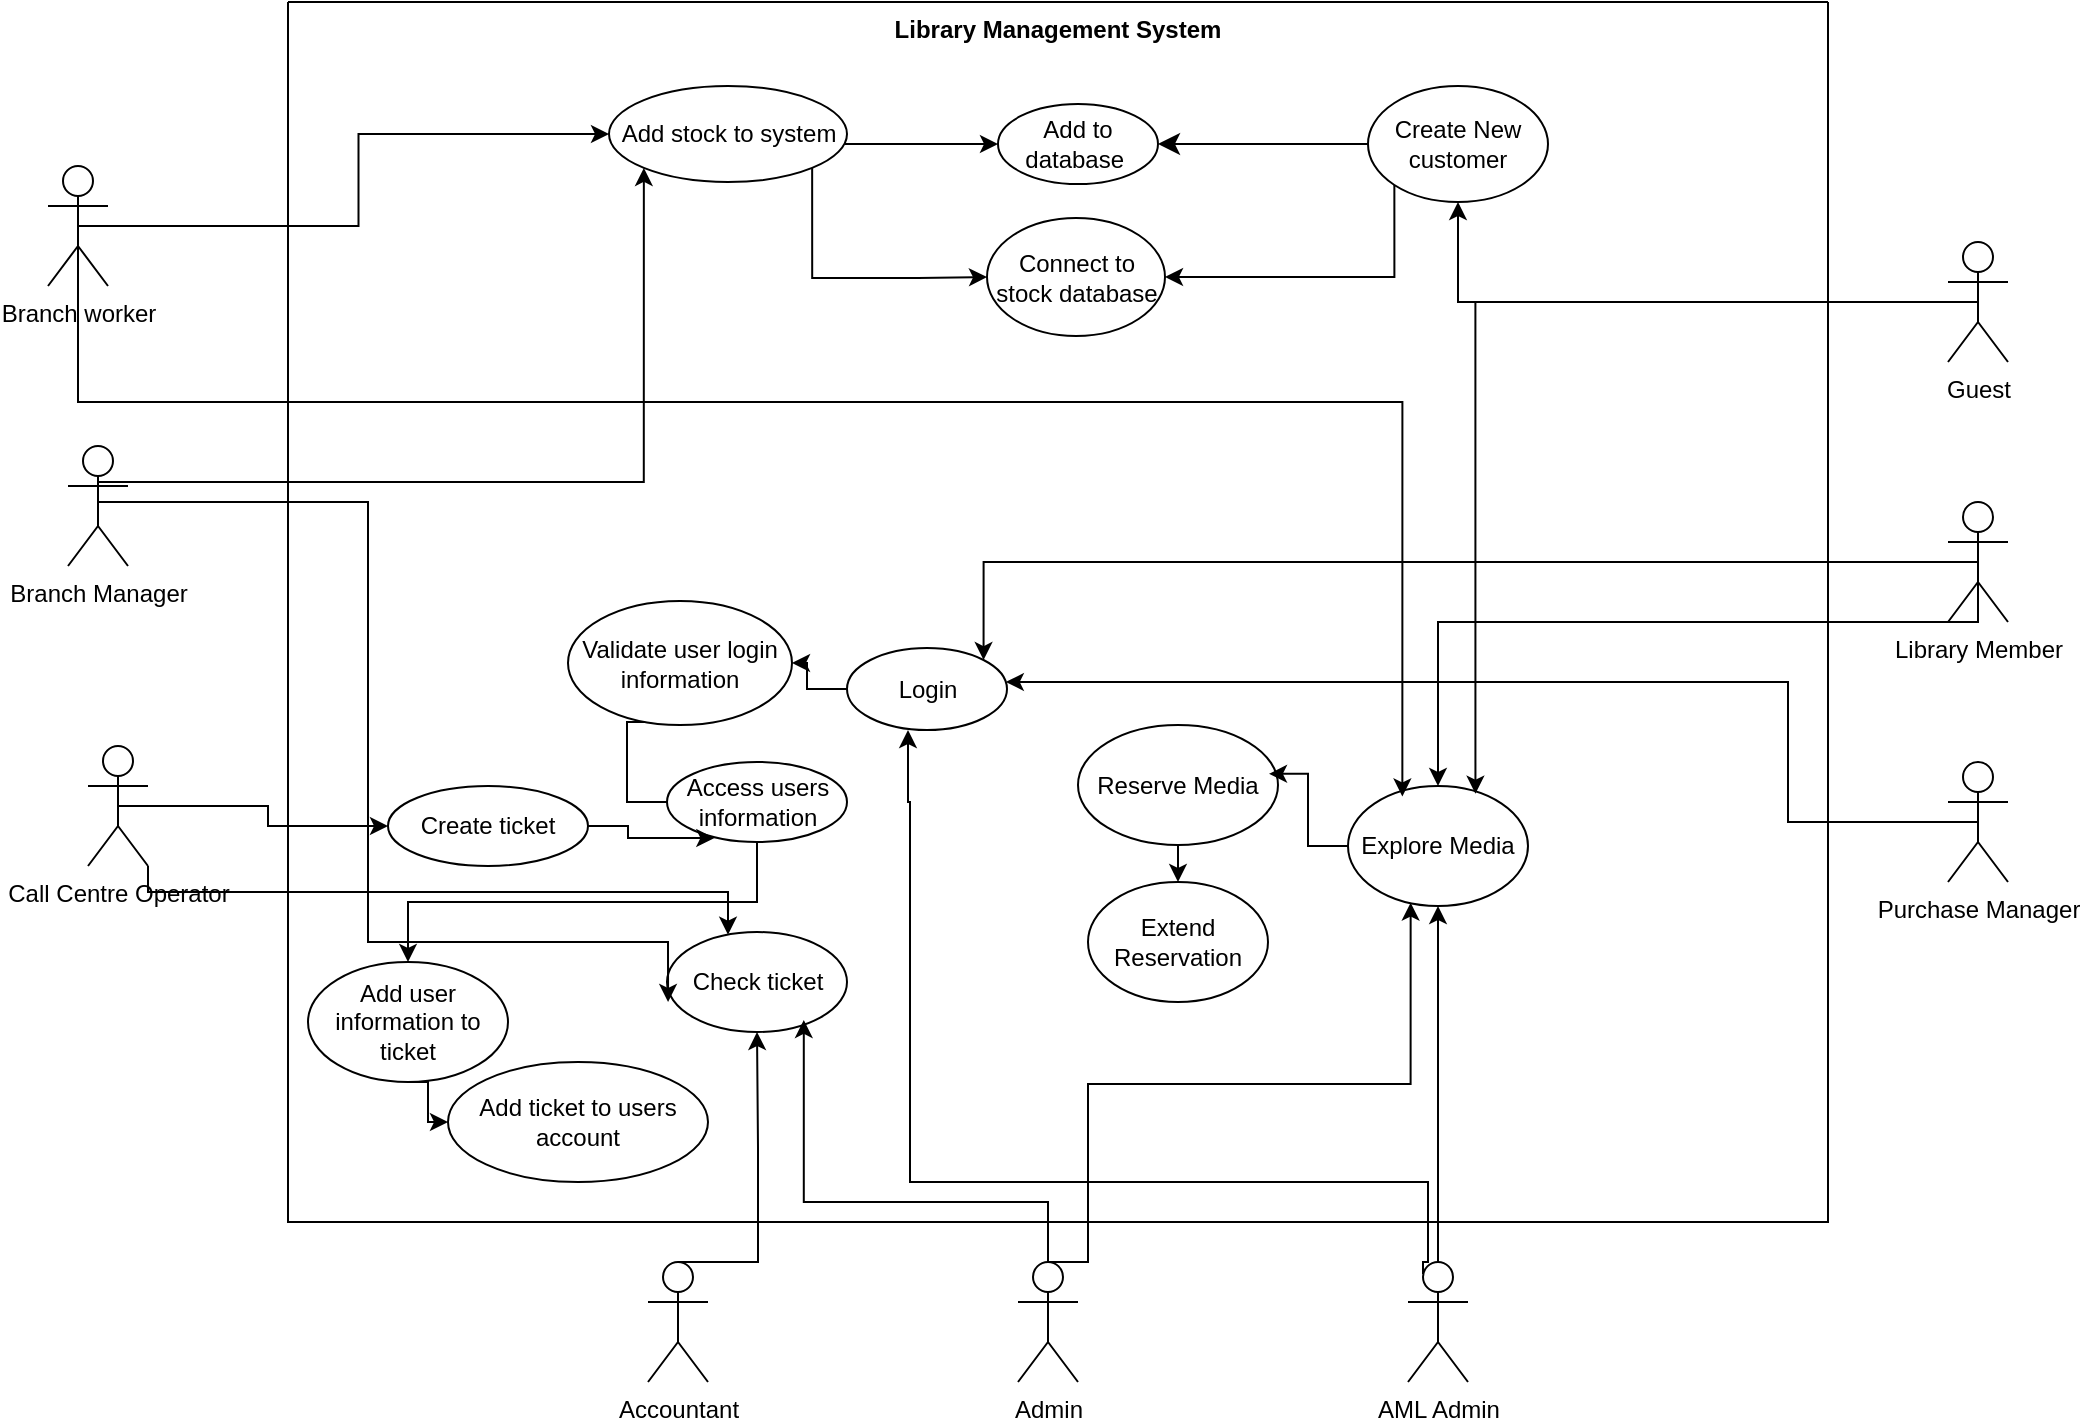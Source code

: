 <mxfile version="25.0.3">
  <diagram name="Page-1" id="encHZPhD1lelOrhWnCq7">
    <mxGraphModel grid="1" page="1" gridSize="10" guides="1" tooltips="1" connect="1" arrows="1" fold="1" pageScale="1" pageWidth="1169" pageHeight="827" math="0" shadow="0">
      <root>
        <mxCell id="0" />
        <mxCell id="1" parent="0" />
        <mxCell id="0SgJ_A86Uggard_y68Ap-2" value="Library Management System" style="swimlane;startSize=0;verticalAlign=top;" vertex="1" parent="1">
          <mxGeometry x="190" y="70" width="770" height="610" as="geometry" />
        </mxCell>
        <mxCell id="ImMkaFwbqjthbO7qOV-b-25" style="edgeStyle=orthogonalEdgeStyle;rounded=0;orthogonalLoop=1;jettySize=auto;html=1;exitX=0;exitY=1;exitDx=0;exitDy=0;entryX=1;entryY=0.5;entryDx=0;entryDy=0;" edge="1" parent="0SgJ_A86Uggard_y68Ap-2" source="89Jm8Zo3PA9v6r5dzi0W-6" target="89Jm8Zo3PA9v6r5dzi0W-16">
          <mxGeometry relative="1" as="geometry">
            <Array as="points">
              <mxPoint x="553" y="137" />
            </Array>
          </mxGeometry>
        </mxCell>
        <mxCell id="89Jm8Zo3PA9v6r5dzi0W-6" value="Create New customer" style="ellipse;whiteSpace=wrap;html=1;" vertex="1" parent="0SgJ_A86Uggard_y68Ap-2">
          <mxGeometry x="540" y="42" width="90" height="58" as="geometry" />
        </mxCell>
        <mxCell id="89Jm8Zo3PA9v6r5dzi0W-8" value="Add to database&amp;nbsp;" style="ellipse;whiteSpace=wrap;html=1;" vertex="1" parent="0SgJ_A86Uggard_y68Ap-2">
          <mxGeometry x="355" y="51" width="80" height="40" as="geometry" />
        </mxCell>
        <mxCell id="ImMkaFwbqjthbO7qOV-b-6" style="edgeStyle=orthogonalEdgeStyle;rounded=0;orthogonalLoop=1;jettySize=auto;html=1;exitX=0;exitY=0.5;exitDx=0;exitDy=0;" edge="1" parent="0SgJ_A86Uggard_y68Ap-2" source="89Jm8Zo3PA9v6r5dzi0W-10" target="89Jm8Zo3PA9v6r5dzi0W-14">
          <mxGeometry relative="1" as="geometry" />
        </mxCell>
        <mxCell id="89Jm8Zo3PA9v6r5dzi0W-10" value="Login" style="ellipse;whiteSpace=wrap;html=1;" vertex="1" parent="0SgJ_A86Uggard_y68Ap-2">
          <mxGeometry x="279.5" y="323" width="80" height="41" as="geometry" />
        </mxCell>
        <mxCell id="89Jm8Zo3PA9v6r5dzi0W-15" style="edgeStyle=orthogonalEdgeStyle;rounded=0;orthogonalLoop=1;jettySize=auto;html=1;exitX=0;exitY=0.5;exitDx=0;exitDy=0;" edge="1" parent="0SgJ_A86Uggard_y68Ap-2" source="89Jm8Zo3PA9v6r5dzi0W-12" target="89Jm8Zo3PA9v6r5dzi0W-14">
          <mxGeometry relative="1" as="geometry" />
        </mxCell>
        <mxCell id="89Jm8Zo3PA9v6r5dzi0W-12" value="Access users information" style="ellipse;whiteSpace=wrap;html=1;" vertex="1" parent="0SgJ_A86Uggard_y68Ap-2">
          <mxGeometry x="189.5" y="380" width="90" height="40" as="geometry" />
        </mxCell>
        <mxCell id="89Jm8Zo3PA9v6r5dzi0W-14" value="Validate user login information" style="ellipse;whiteSpace=wrap;html=1;" vertex="1" parent="0SgJ_A86Uggard_y68Ap-2">
          <mxGeometry x="140" y="299.5" width="112" height="62" as="geometry" />
        </mxCell>
        <mxCell id="89Jm8Zo3PA9v6r5dzi0W-16" value="Connect to stock database" style="ellipse;whiteSpace=wrap;html=1;" vertex="1" parent="0SgJ_A86Uggard_y68Ap-2">
          <mxGeometry x="349.5" y="108" width="89" height="59" as="geometry" />
        </mxCell>
        <mxCell id="ImMkaFwbqjthbO7qOV-b-27" style="edgeStyle=orthogonalEdgeStyle;rounded=0;orthogonalLoop=1;jettySize=auto;html=1;exitX=1;exitY=1;exitDx=0;exitDy=0;entryX=0;entryY=0.5;entryDx=0;entryDy=0;" edge="1" parent="0SgJ_A86Uggard_y68Ap-2" source="89Jm8Zo3PA9v6r5dzi0W-17" target="89Jm8Zo3PA9v6r5dzi0W-16">
          <mxGeometry relative="1" as="geometry">
            <Array as="points">
              <mxPoint x="263" y="138" />
              <mxPoint x="315" y="138" />
            </Array>
          </mxGeometry>
        </mxCell>
        <mxCell id="ImMkaFwbqjthbO7qOV-b-28" style="edgeStyle=orthogonalEdgeStyle;rounded=0;orthogonalLoop=1;jettySize=auto;html=1;entryX=0;entryY=0.5;entryDx=0;entryDy=0;" edge="1" parent="0SgJ_A86Uggard_y68Ap-2" source="89Jm8Zo3PA9v6r5dzi0W-17" target="89Jm8Zo3PA9v6r5dzi0W-8">
          <mxGeometry relative="1" as="geometry">
            <Array as="points">
              <mxPoint x="300" y="71" />
              <mxPoint x="300" y="71" />
            </Array>
          </mxGeometry>
        </mxCell>
        <mxCell id="89Jm8Zo3PA9v6r5dzi0W-17" value="Add stock to system" style="ellipse;whiteSpace=wrap;html=1;" vertex="1" parent="0SgJ_A86Uggard_y68Ap-2">
          <mxGeometry x="160.5" y="42" width="119" height="48" as="geometry" />
        </mxCell>
        <mxCell id="89Jm8Zo3PA9v6r5dzi0W-31" style="edgeStyle=orthogonalEdgeStyle;rounded=0;orthogonalLoop=1;jettySize=auto;html=1;exitX=1;exitY=0.5;exitDx=0;exitDy=0;entryX=0.263;entryY=0.951;entryDx=0;entryDy=0;entryPerimeter=0;" edge="1" parent="0SgJ_A86Uggard_y68Ap-2" source="89Jm8Zo3PA9v6r5dzi0W-27" target="89Jm8Zo3PA9v6r5dzi0W-12">
          <mxGeometry relative="1" as="geometry">
            <mxPoint x="203" y="480.0" as="targetPoint" />
          </mxGeometry>
        </mxCell>
        <mxCell id="89Jm8Zo3PA9v6r5dzi0W-27" value="Create ticket" style="ellipse;whiteSpace=wrap;html=1;" vertex="1" parent="0SgJ_A86Uggard_y68Ap-2">
          <mxGeometry x="50" y="392" width="100" height="40" as="geometry" />
        </mxCell>
        <mxCell id="ImMkaFwbqjthbO7qOV-b-15" style="edgeStyle=orthogonalEdgeStyle;rounded=0;orthogonalLoop=1;jettySize=auto;html=1;exitX=0.5;exitY=1;exitDx=0;exitDy=0;entryX=0;entryY=0.5;entryDx=0;entryDy=0;" edge="1" parent="0SgJ_A86Uggard_y68Ap-2" source="89Jm8Zo3PA9v6r5dzi0W-32" target="89Jm8Zo3PA9v6r5dzi0W-34">
          <mxGeometry relative="1" as="geometry">
            <Array as="points">
              <mxPoint x="70" y="560" />
            </Array>
          </mxGeometry>
        </mxCell>
        <mxCell id="89Jm8Zo3PA9v6r5dzi0W-32" value="Add user information to ticket" style="ellipse;whiteSpace=wrap;html=1;" vertex="1" parent="0SgJ_A86Uggard_y68Ap-2">
          <mxGeometry x="10" y="480" width="100" height="60" as="geometry" />
        </mxCell>
        <mxCell id="89Jm8Zo3PA9v6r5dzi0W-33" style="edgeStyle=orthogonalEdgeStyle;rounded=0;orthogonalLoop=1;jettySize=auto;html=1;exitX=0.5;exitY=1;exitDx=0;exitDy=0;" edge="1" parent="0SgJ_A86Uggard_y68Ap-2" source="89Jm8Zo3PA9v6r5dzi0W-12" target="89Jm8Zo3PA9v6r5dzi0W-32">
          <mxGeometry relative="1" as="geometry" />
        </mxCell>
        <mxCell id="89Jm8Zo3PA9v6r5dzi0W-34" value="Add ticket to users account" style="ellipse;whiteSpace=wrap;html=1;" vertex="1" parent="0SgJ_A86Uggard_y68Ap-2">
          <mxGeometry x="80" y="530" width="130" height="60" as="geometry" />
        </mxCell>
        <mxCell id="wvX3v3fsSnRTY_-4Yitd-2" style="edgeStyle=none;curved=1;rounded=0;orthogonalLoop=1;jettySize=auto;html=1;entryX=1;entryY=0.5;entryDx=0;entryDy=0;fontSize=12;startSize=8;endSize=8;" edge="1" parent="0SgJ_A86Uggard_y68Ap-2" source="89Jm8Zo3PA9v6r5dzi0W-6" target="89Jm8Zo3PA9v6r5dzi0W-8">
          <mxGeometry relative="1" as="geometry" />
        </mxCell>
        <mxCell id="ImMkaFwbqjthbO7qOV-b-3" style="edgeStyle=orthogonalEdgeStyle;rounded=0;orthogonalLoop=1;jettySize=auto;html=1;exitX=0.25;exitY=0.1;exitDx=0;exitDy=0;exitPerimeter=0;" edge="1" parent="0SgJ_A86Uggard_y68Ap-2" source="89Jm8Zo3PA9v6r5dzi0W-4">
          <mxGeometry relative="1" as="geometry">
            <mxPoint x="310" y="364" as="targetPoint" />
            <mxPoint x="556.0" y="630" as="sourcePoint" />
            <Array as="points">
              <mxPoint x="567" y="630" />
              <mxPoint x="570" y="630" />
              <mxPoint x="570" y="590" />
              <mxPoint x="311" y="590" />
              <mxPoint x="311" y="400" />
              <mxPoint x="310" y="400" />
            </Array>
          </mxGeometry>
        </mxCell>
        <mxCell id="ImMkaFwbqjthbO7qOV-b-8" value="Explore Media" style="ellipse;whiteSpace=wrap;html=1;" vertex="1" parent="0SgJ_A86Uggard_y68Ap-2">
          <mxGeometry x="530" y="392" width="90" height="60" as="geometry" />
        </mxCell>
        <mxCell id="ImMkaFwbqjthbO7qOV-b-14" value="Check ticket" style="ellipse;whiteSpace=wrap;html=1;" vertex="1" parent="0SgJ_A86Uggard_y68Ap-2">
          <mxGeometry x="189.5" y="465" width="90" height="50" as="geometry" />
        </mxCell>
        <mxCell id="ImMkaFwbqjthbO7qOV-b-23" style="edgeStyle=orthogonalEdgeStyle;rounded=0;orthogonalLoop=1;jettySize=auto;html=1;exitX=0.5;exitY=1;exitDx=0;exitDy=0;entryX=0.5;entryY=0;entryDx=0;entryDy=0;" edge="1" parent="0SgJ_A86Uggard_y68Ap-2" source="ImMkaFwbqjthbO7qOV-b-20" target="ImMkaFwbqjthbO7qOV-b-22">
          <mxGeometry relative="1" as="geometry" />
        </mxCell>
        <mxCell id="ImMkaFwbqjthbO7qOV-b-20" value="Reserve Media" style="ellipse;whiteSpace=wrap;html=1;" vertex="1" parent="0SgJ_A86Uggard_y68Ap-2">
          <mxGeometry x="395" y="361.5" width="100" height="60" as="geometry" />
        </mxCell>
        <mxCell id="ImMkaFwbqjthbO7qOV-b-21" style="edgeStyle=orthogonalEdgeStyle;rounded=0;orthogonalLoop=1;jettySize=auto;html=1;exitX=0;exitY=0.5;exitDx=0;exitDy=0;entryX=0.955;entryY=0.407;entryDx=0;entryDy=0;entryPerimeter=0;" edge="1" parent="0SgJ_A86Uggard_y68Ap-2" source="ImMkaFwbqjthbO7qOV-b-8" target="ImMkaFwbqjthbO7qOV-b-20">
          <mxGeometry relative="1" as="geometry" />
        </mxCell>
        <mxCell id="ImMkaFwbqjthbO7qOV-b-22" value="Extend Reservation" style="ellipse;whiteSpace=wrap;html=1;" vertex="1" parent="0SgJ_A86Uggard_y68Ap-2">
          <mxGeometry x="400" y="440" width="90" height="60" as="geometry" />
        </mxCell>
        <mxCell id="89Jm8Zo3PA9v6r5dzi0W-18" style="edgeStyle=orthogonalEdgeStyle;rounded=0;orthogonalLoop=1;jettySize=auto;html=1;exitX=0.5;exitY=0.5;exitDx=0;exitDy=0;exitPerimeter=0;entryX=0;entryY=0.5;entryDx=0;entryDy=0;" edge="1" parent="1" source="0SgJ_A86Uggard_y68Ap-3" target="89Jm8Zo3PA9v6r5dzi0W-17">
          <mxGeometry relative="1" as="geometry" />
        </mxCell>
        <mxCell id="0SgJ_A86Uggard_y68Ap-3" value="Branch worker" style="shape=umlActor;verticalLabelPosition=bottom;verticalAlign=top;html=1;outlineConnect=0;" vertex="1" parent="1">
          <mxGeometry x="70" y="152" width="30" height="60" as="geometry" />
        </mxCell>
        <mxCell id="89Jm8Zo3PA9v6r5dzi0W-26" style="edgeStyle=orthogonalEdgeStyle;rounded=0;orthogonalLoop=1;jettySize=auto;html=1;exitX=0.5;exitY=0.5;exitDx=0;exitDy=0;exitPerimeter=0;entryX=0;entryY=1;entryDx=0;entryDy=0;" edge="1" parent="1" source="0SgJ_A86Uggard_y68Ap-4" target="89Jm8Zo3PA9v6r5dzi0W-17">
          <mxGeometry relative="1" as="geometry">
            <Array as="points">
              <mxPoint x="95" y="310" />
              <mxPoint x="367" y="310" />
            </Array>
          </mxGeometry>
        </mxCell>
        <mxCell id="0SgJ_A86Uggard_y68Ap-4" value="Branch Manager" style="shape=umlActor;verticalLabelPosition=bottom;verticalAlign=top;html=1;outlineConnect=0;" vertex="1" parent="1">
          <mxGeometry x="80" y="292" width="30" height="60" as="geometry" />
        </mxCell>
        <mxCell id="89Jm8Zo3PA9v6r5dzi0W-23" style="edgeStyle=orthogonalEdgeStyle;rounded=0;orthogonalLoop=1;jettySize=auto;html=1;exitX=0.5;exitY=0.5;exitDx=0;exitDy=0;exitPerimeter=0;entryX=1;entryY=0;entryDx=0;entryDy=0;" edge="1" parent="1" source="0SgJ_A86Uggard_y68Ap-5" target="89Jm8Zo3PA9v6r5dzi0W-10">
          <mxGeometry relative="1" as="geometry" />
        </mxCell>
        <mxCell id="ImMkaFwbqjthbO7qOV-b-9" style="edgeStyle=orthogonalEdgeStyle;rounded=0;orthogonalLoop=1;jettySize=auto;html=1;exitX=0.5;exitY=0.5;exitDx=0;exitDy=0;exitPerimeter=0;" edge="1" parent="1" source="0SgJ_A86Uggard_y68Ap-5" target="ImMkaFwbqjthbO7qOV-b-8">
          <mxGeometry relative="1" as="geometry">
            <Array as="points">
              <mxPoint x="1035" y="380" />
              <mxPoint x="765" y="380" />
            </Array>
          </mxGeometry>
        </mxCell>
        <mxCell id="0SgJ_A86Uggard_y68Ap-5" value="Library Member" style="shape=umlActor;verticalLabelPosition=bottom;verticalAlign=top;html=1;outlineConnect=0;" vertex="1" parent="1">
          <mxGeometry x="1020" y="320" width="30" height="60" as="geometry" />
        </mxCell>
        <mxCell id="ImMkaFwbqjthbO7qOV-b-1" style="edgeStyle=orthogonalEdgeStyle;rounded=0;orthogonalLoop=1;jettySize=auto;html=1;exitX=0.5;exitY=0.5;exitDx=0;exitDy=0;exitPerimeter=0;" edge="1" parent="1" source="0SgJ_A86Uggard_y68Ap-6" target="89Jm8Zo3PA9v6r5dzi0W-6">
          <mxGeometry relative="1" as="geometry" />
        </mxCell>
        <mxCell id="0SgJ_A86Uggard_y68Ap-6" value="Guest" style="shape=umlActor;verticalLabelPosition=bottom;verticalAlign=top;html=1;outlineConnect=0;" vertex="1" parent="1">
          <mxGeometry x="1020" y="190" width="30" height="60" as="geometry" />
        </mxCell>
        <mxCell id="89Jm8Zo3PA9v6r5dzi0W-28" style="edgeStyle=orthogonalEdgeStyle;rounded=0;orthogonalLoop=1;jettySize=auto;html=1;exitX=0.5;exitY=0.5;exitDx=0;exitDy=0;exitPerimeter=0;entryX=0;entryY=0.5;entryDx=0;entryDy=0;" edge="1" parent="1" source="0SgJ_A86Uggard_y68Ap-7" target="89Jm8Zo3PA9v6r5dzi0W-27">
          <mxGeometry relative="1" as="geometry" />
        </mxCell>
        <mxCell id="ImMkaFwbqjthbO7qOV-b-17" style="edgeStyle=orthogonalEdgeStyle;rounded=0;orthogonalLoop=1;jettySize=auto;html=1;exitX=1;exitY=1;exitDx=0;exitDy=0;exitPerimeter=0;" edge="1" parent="1" source="0SgJ_A86Uggard_y68Ap-7" target="ImMkaFwbqjthbO7qOV-b-14">
          <mxGeometry relative="1" as="geometry">
            <Array as="points">
              <mxPoint x="120" y="515" />
              <mxPoint x="410" y="515" />
            </Array>
          </mxGeometry>
        </mxCell>
        <mxCell id="0SgJ_A86Uggard_y68Ap-7" value="Call Centre Operator" style="shape=umlActor;verticalLabelPosition=bottom;verticalAlign=top;html=1;outlineConnect=0;" vertex="1" parent="1">
          <mxGeometry x="90" y="442" width="30" height="60" as="geometry" />
        </mxCell>
        <mxCell id="ImMkaFwbqjthbO7qOV-b-16" style="edgeStyle=orthogonalEdgeStyle;rounded=0;orthogonalLoop=1;jettySize=auto;html=1;exitX=0.5;exitY=0;exitDx=0;exitDy=0;exitPerimeter=0;entryX=0.5;entryY=1;entryDx=0;entryDy=0;" edge="1" parent="1" source="89Jm8Zo3PA9v6r5dzi0W-2" target="ImMkaFwbqjthbO7qOV-b-14">
          <mxGeometry relative="1" as="geometry">
            <Array as="points">
              <mxPoint x="425" y="700" />
              <mxPoint x="425" y="643" />
            </Array>
          </mxGeometry>
        </mxCell>
        <mxCell id="89Jm8Zo3PA9v6r5dzi0W-2" value="Accountant" style="shape=umlActor;verticalLabelPosition=bottom;verticalAlign=top;html=1;outlineConnect=0;" vertex="1" parent="1">
          <mxGeometry x="370" y="700" width="30" height="60" as="geometry" />
        </mxCell>
        <mxCell id="ImMkaFwbqjthbO7qOV-b-2" style="edgeStyle=orthogonalEdgeStyle;rounded=0;orthogonalLoop=1;jettySize=auto;html=1;exitX=0.5;exitY=0.5;exitDx=0;exitDy=0;exitPerimeter=0;" edge="1" parent="1" source="89Jm8Zo3PA9v6r5dzi0W-3" target="89Jm8Zo3PA9v6r5dzi0W-10">
          <mxGeometry relative="1" as="geometry">
            <Array as="points">
              <mxPoint x="940" y="480" />
              <mxPoint x="940" y="410" />
            </Array>
          </mxGeometry>
        </mxCell>
        <mxCell id="89Jm8Zo3PA9v6r5dzi0W-3" value="Purchase Manager" style="shape=umlActor;verticalLabelPosition=bottom;verticalAlign=top;html=1;outlineConnect=0;" vertex="1" parent="1">
          <mxGeometry x="1020" y="450" width="30" height="60" as="geometry" />
        </mxCell>
        <mxCell id="ImMkaFwbqjthbO7qOV-b-12" style="edgeStyle=orthogonalEdgeStyle;rounded=0;orthogonalLoop=1;jettySize=auto;html=1;exitX=0.5;exitY=0;exitDx=0;exitDy=0;exitPerimeter=0;entryX=0.5;entryY=1;entryDx=0;entryDy=0;" edge="1" parent="1" source="89Jm8Zo3PA9v6r5dzi0W-4" target="ImMkaFwbqjthbO7qOV-b-8">
          <mxGeometry relative="1" as="geometry" />
        </mxCell>
        <mxCell id="89Jm8Zo3PA9v6r5dzi0W-4" value="AML Admin" style="shape=umlActor;verticalLabelPosition=bottom;verticalAlign=top;html=1;outlineConnect=0;" vertex="1" parent="1">
          <mxGeometry x="750" y="700" width="30" height="60" as="geometry" />
        </mxCell>
        <mxCell id="89Jm8Zo3PA9v6r5dzi0W-5" value="Admin" style="shape=umlActor;verticalLabelPosition=bottom;verticalAlign=top;html=1;outlineConnect=0;" vertex="1" parent="1">
          <mxGeometry x="555" y="700" width="30" height="60" as="geometry" />
        </mxCell>
        <mxCell id="ImMkaFwbqjthbO7qOV-b-10" style="edgeStyle=orthogonalEdgeStyle;rounded=0;orthogonalLoop=1;jettySize=auto;html=1;exitX=0.5;exitY=0.5;exitDx=0;exitDy=0;exitPerimeter=0;entryX=0.708;entryY=0.064;entryDx=0;entryDy=0;entryPerimeter=0;" edge="1" parent="1" source="0SgJ_A86Uggard_y68Ap-6" target="ImMkaFwbqjthbO7qOV-b-8">
          <mxGeometry relative="1" as="geometry" />
        </mxCell>
        <mxCell id="ImMkaFwbqjthbO7qOV-b-11" style="edgeStyle=orthogonalEdgeStyle;rounded=0;orthogonalLoop=1;jettySize=auto;html=1;exitX=0.5;exitY=0.5;exitDx=0;exitDy=0;exitPerimeter=0;entryX=0.302;entryY=0.087;entryDx=0;entryDy=0;entryPerimeter=0;" edge="1" parent="1" source="0SgJ_A86Uggard_y68Ap-3" target="ImMkaFwbqjthbO7qOV-b-8">
          <mxGeometry relative="1" as="geometry">
            <Array as="points">
              <mxPoint x="85" y="270" />
              <mxPoint x="747" y="270" />
            </Array>
          </mxGeometry>
        </mxCell>
        <mxCell id="ImMkaFwbqjthbO7qOV-b-13" style="edgeStyle=orthogonalEdgeStyle;rounded=0;orthogonalLoop=1;jettySize=auto;html=1;exitX=0.5;exitY=0;exitDx=0;exitDy=0;exitPerimeter=0;entryX=0.348;entryY=0.972;entryDx=0;entryDy=0;entryPerimeter=0;" edge="1" parent="1" source="89Jm8Zo3PA9v6r5dzi0W-5" target="ImMkaFwbqjthbO7qOV-b-8">
          <mxGeometry relative="1" as="geometry">
            <Array as="points">
              <mxPoint x="590" y="700" />
              <mxPoint x="590" y="611" />
              <mxPoint x="751" y="611" />
            </Array>
          </mxGeometry>
        </mxCell>
        <mxCell id="ImMkaFwbqjthbO7qOV-b-18" style="edgeStyle=orthogonalEdgeStyle;rounded=0;orthogonalLoop=1;jettySize=auto;html=1;exitX=0.5;exitY=0;exitDx=0;exitDy=0;exitPerimeter=0;entryX=0.76;entryY=0.879;entryDx=0;entryDy=0;entryPerimeter=0;" edge="1" parent="1" source="89Jm8Zo3PA9v6r5dzi0W-5" target="ImMkaFwbqjthbO7qOV-b-14">
          <mxGeometry relative="1" as="geometry">
            <Array as="points">
              <mxPoint x="570" y="670" />
              <mxPoint x="448" y="670" />
            </Array>
          </mxGeometry>
        </mxCell>
        <mxCell id="ImMkaFwbqjthbO7qOV-b-19" style="edgeStyle=orthogonalEdgeStyle;rounded=0;orthogonalLoop=1;jettySize=auto;html=1;exitX=0.5;exitY=0.5;exitDx=0;exitDy=0;exitPerimeter=0;entryX=0.006;entryY=0.7;entryDx=0;entryDy=0;entryPerimeter=0;" edge="1" parent="1" source="0SgJ_A86Uggard_y68Ap-4" target="ImMkaFwbqjthbO7qOV-b-14">
          <mxGeometry relative="1" as="geometry">
            <Array as="points">
              <mxPoint x="95" y="320" />
              <mxPoint x="230" y="320" />
              <mxPoint x="230" y="540" />
              <mxPoint x="380" y="540" />
            </Array>
          </mxGeometry>
        </mxCell>
      </root>
    </mxGraphModel>
  </diagram>
</mxfile>
